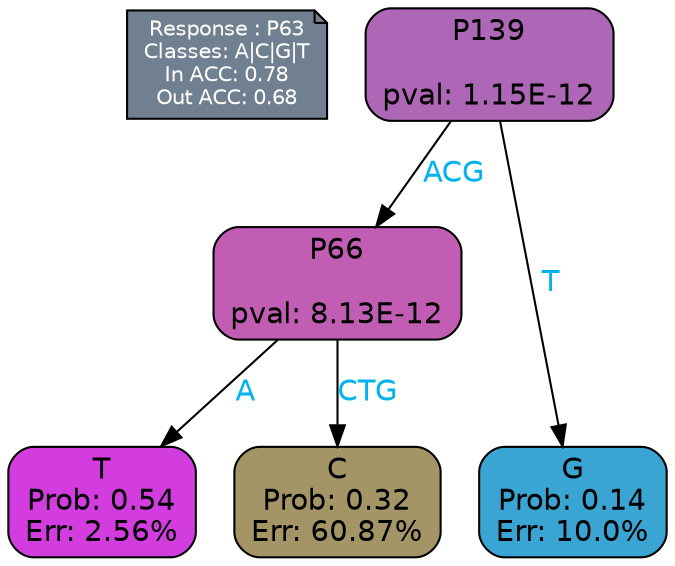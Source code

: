 digraph Tree {
node [shape=box, style="filled, rounded", color="black", fontname=helvetica] ;
graph [ranksep=equally, splines=polylines, bgcolor=transparent, dpi=600] ;
edge [fontname=helvetica] ;
LEGEND [label="Response : P63
Classes: A|C|G|T
In ACC: 0.78
Out ACC: 0.68
",shape=note,align=left,style=filled,fillcolor="slategray",fontcolor="white",fontsize=10];1 [label="P139

pval: 1.15E-12", fillcolor="#ae67b7"] ;
2 [label="P66

pval: 8.13E-12", fillcolor="#c15eb3"] ;
3 [label="T
Prob: 0.54
Err: 2.56%", fillcolor="#d33de0"] ;
4 [label="C
Prob: 0.32
Err: 60.87%", fillcolor="#a39565"] ;
5 [label="G
Prob: 0.14
Err: 10.0%", fillcolor="#3aa4d3"] ;
1 -> 2 [label="ACG",fontcolor=deepskyblue2] ;
1 -> 5 [label="T",fontcolor=deepskyblue2] ;
2 -> 3 [label="A",fontcolor=deepskyblue2] ;
2 -> 4 [label="CTG",fontcolor=deepskyblue2] ;
{rank = same; 3;4;5;}{rank = same; LEGEND;1;}}